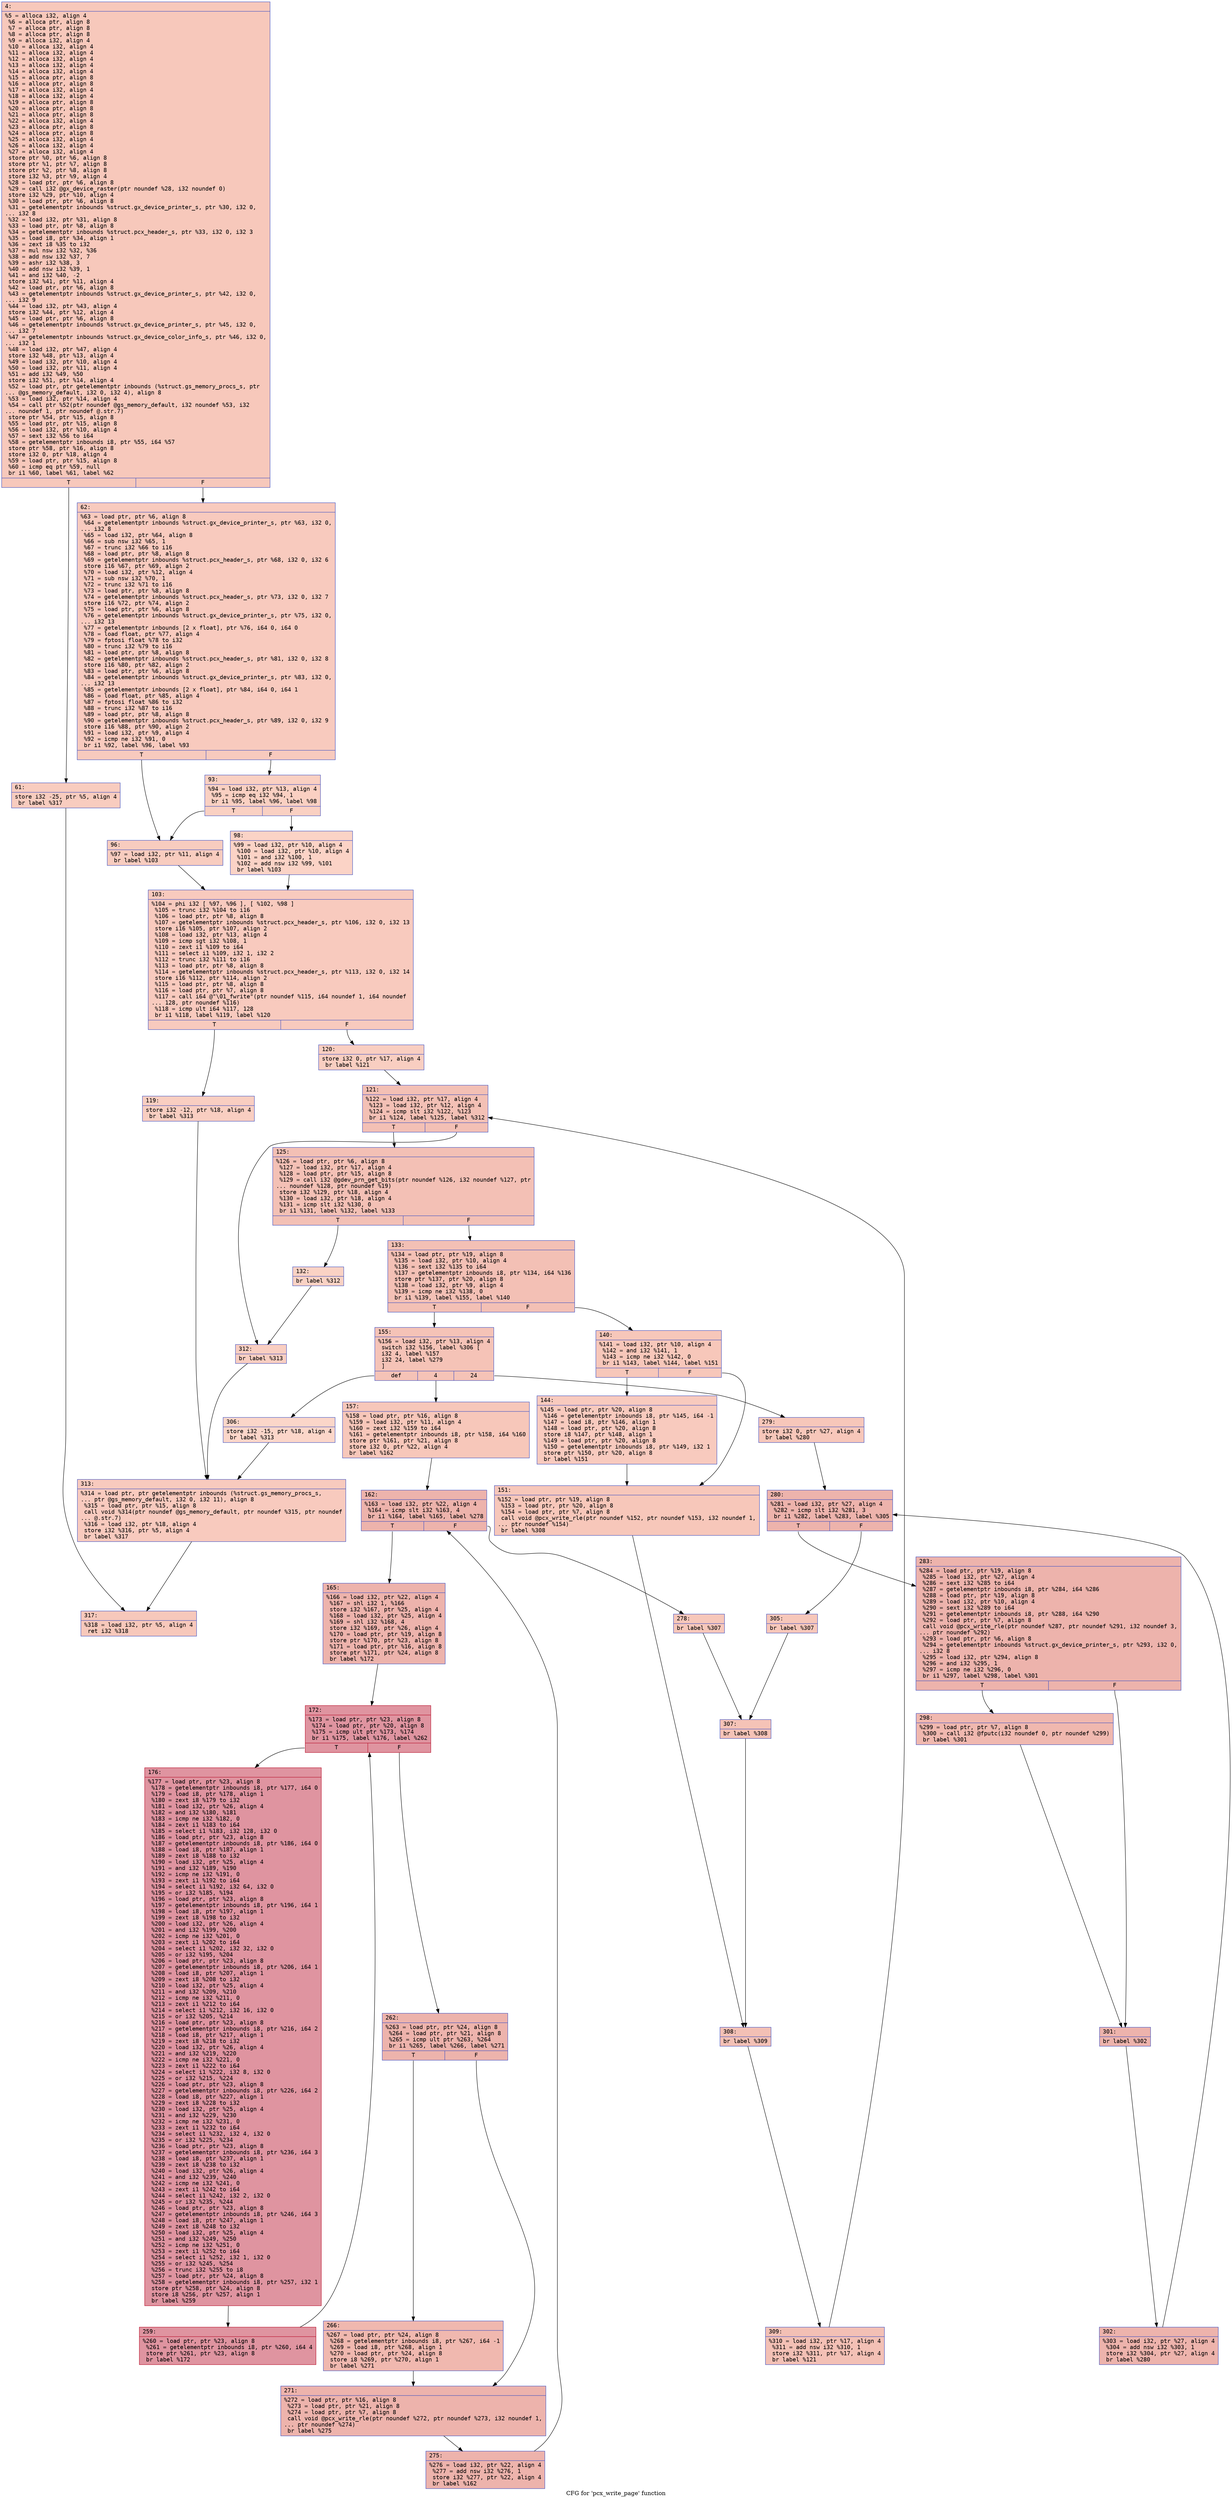 digraph "CFG for 'pcx_write_page' function" {
	label="CFG for 'pcx_write_page' function";

	Node0x600003a3a760 [shape=record,color="#3d50c3ff", style=filled, fillcolor="#ed836670" fontname="Courier",label="{4:\l|  %5 = alloca i32, align 4\l  %6 = alloca ptr, align 8\l  %7 = alloca ptr, align 8\l  %8 = alloca ptr, align 8\l  %9 = alloca i32, align 4\l  %10 = alloca i32, align 4\l  %11 = alloca i32, align 4\l  %12 = alloca i32, align 4\l  %13 = alloca i32, align 4\l  %14 = alloca i32, align 4\l  %15 = alloca ptr, align 8\l  %16 = alloca ptr, align 8\l  %17 = alloca i32, align 4\l  %18 = alloca i32, align 4\l  %19 = alloca ptr, align 8\l  %20 = alloca ptr, align 8\l  %21 = alloca ptr, align 8\l  %22 = alloca i32, align 4\l  %23 = alloca ptr, align 8\l  %24 = alloca ptr, align 8\l  %25 = alloca i32, align 4\l  %26 = alloca i32, align 4\l  %27 = alloca i32, align 4\l  store ptr %0, ptr %6, align 8\l  store ptr %1, ptr %7, align 8\l  store ptr %2, ptr %8, align 8\l  store i32 %3, ptr %9, align 4\l  %28 = load ptr, ptr %6, align 8\l  %29 = call i32 @gx_device_raster(ptr noundef %28, i32 noundef 0)\l  store i32 %29, ptr %10, align 4\l  %30 = load ptr, ptr %6, align 8\l  %31 = getelementptr inbounds %struct.gx_device_printer_s, ptr %30, i32 0,\l... i32 8\l  %32 = load i32, ptr %31, align 8\l  %33 = load ptr, ptr %8, align 8\l  %34 = getelementptr inbounds %struct.pcx_header_s, ptr %33, i32 0, i32 3\l  %35 = load i8, ptr %34, align 1\l  %36 = zext i8 %35 to i32\l  %37 = mul nsw i32 %32, %36\l  %38 = add nsw i32 %37, 7\l  %39 = ashr i32 %38, 3\l  %40 = add nsw i32 %39, 1\l  %41 = and i32 %40, -2\l  store i32 %41, ptr %11, align 4\l  %42 = load ptr, ptr %6, align 8\l  %43 = getelementptr inbounds %struct.gx_device_printer_s, ptr %42, i32 0,\l... i32 9\l  %44 = load i32, ptr %43, align 4\l  store i32 %44, ptr %12, align 4\l  %45 = load ptr, ptr %6, align 8\l  %46 = getelementptr inbounds %struct.gx_device_printer_s, ptr %45, i32 0,\l... i32 7\l  %47 = getelementptr inbounds %struct.gx_device_color_info_s, ptr %46, i32 0,\l... i32 1\l  %48 = load i32, ptr %47, align 4\l  store i32 %48, ptr %13, align 4\l  %49 = load i32, ptr %10, align 4\l  %50 = load i32, ptr %11, align 4\l  %51 = add i32 %49, %50\l  store i32 %51, ptr %14, align 4\l  %52 = load ptr, ptr getelementptr inbounds (%struct.gs_memory_procs_s, ptr\l... @gs_memory_default, i32 0, i32 4), align 8\l  %53 = load i32, ptr %14, align 4\l  %54 = call ptr %52(ptr noundef @gs_memory_default, i32 noundef %53, i32\l... noundef 1, ptr noundef @.str.7)\l  store ptr %54, ptr %15, align 8\l  %55 = load ptr, ptr %15, align 8\l  %56 = load i32, ptr %10, align 4\l  %57 = sext i32 %56 to i64\l  %58 = getelementptr inbounds i8, ptr %55, i64 %57\l  store ptr %58, ptr %16, align 8\l  store i32 0, ptr %18, align 4\l  %59 = load ptr, ptr %15, align 8\l  %60 = icmp eq ptr %59, null\l  br i1 %60, label %61, label %62\l|{<s0>T|<s1>F}}"];
	Node0x600003a3a760:s0 -> Node0x600003a3a7b0[tooltip="4 -> 61\nProbability 37.50%" ];
	Node0x600003a3a760:s1 -> Node0x600003a3a800[tooltip="4 -> 62\nProbability 62.50%" ];
	Node0x600003a3a7b0 [shape=record,color="#3d50c3ff", style=filled, fillcolor="#f08b6e70" fontname="Courier",label="{61:\l|  store i32 -25, ptr %5, align 4\l  br label %317\l}"];
	Node0x600003a3a7b0 -> Node0x600003a3b430[tooltip="61 -> 317\nProbability 100.00%" ];
	Node0x600003a3a800 [shape=record,color="#3d50c3ff", style=filled, fillcolor="#ef886b70" fontname="Courier",label="{62:\l|  %63 = load ptr, ptr %6, align 8\l  %64 = getelementptr inbounds %struct.gx_device_printer_s, ptr %63, i32 0,\l... i32 8\l  %65 = load i32, ptr %64, align 8\l  %66 = sub nsw i32 %65, 1\l  %67 = trunc i32 %66 to i16\l  %68 = load ptr, ptr %8, align 8\l  %69 = getelementptr inbounds %struct.pcx_header_s, ptr %68, i32 0, i32 6\l  store i16 %67, ptr %69, align 2\l  %70 = load i32, ptr %12, align 4\l  %71 = sub nsw i32 %70, 1\l  %72 = trunc i32 %71 to i16\l  %73 = load ptr, ptr %8, align 8\l  %74 = getelementptr inbounds %struct.pcx_header_s, ptr %73, i32 0, i32 7\l  store i16 %72, ptr %74, align 2\l  %75 = load ptr, ptr %6, align 8\l  %76 = getelementptr inbounds %struct.gx_device_printer_s, ptr %75, i32 0,\l... i32 13\l  %77 = getelementptr inbounds [2 x float], ptr %76, i64 0, i64 0\l  %78 = load float, ptr %77, align 4\l  %79 = fptosi float %78 to i32\l  %80 = trunc i32 %79 to i16\l  %81 = load ptr, ptr %8, align 8\l  %82 = getelementptr inbounds %struct.pcx_header_s, ptr %81, i32 0, i32 8\l  store i16 %80, ptr %82, align 2\l  %83 = load ptr, ptr %6, align 8\l  %84 = getelementptr inbounds %struct.gx_device_printer_s, ptr %83, i32 0,\l... i32 13\l  %85 = getelementptr inbounds [2 x float], ptr %84, i64 0, i64 1\l  %86 = load float, ptr %85, align 4\l  %87 = fptosi float %86 to i32\l  %88 = trunc i32 %87 to i16\l  %89 = load ptr, ptr %8, align 8\l  %90 = getelementptr inbounds %struct.pcx_header_s, ptr %89, i32 0, i32 9\l  store i16 %88, ptr %90, align 2\l  %91 = load i32, ptr %9, align 4\l  %92 = icmp ne i32 %91, 0\l  br i1 %92, label %96, label %93\l|{<s0>T|<s1>F}}"];
	Node0x600003a3a800:s0 -> Node0x600003a3a8a0[tooltip="62 -> 96\nProbability 62.50%" ];
	Node0x600003a3a800:s1 -> Node0x600003a3a850[tooltip="62 -> 93\nProbability 37.50%" ];
	Node0x600003a3a850 [shape=record,color="#3d50c3ff", style=filled, fillcolor="#f3947570" fontname="Courier",label="{93:\l|  %94 = load i32, ptr %13, align 4\l  %95 = icmp eq i32 %94, 1\l  br i1 %95, label %96, label %98\l|{<s0>T|<s1>F}}"];
	Node0x600003a3a850:s0 -> Node0x600003a3a8a0[tooltip="93 -> 96\nProbability 50.00%" ];
	Node0x600003a3a850:s1 -> Node0x600003a3a8f0[tooltip="93 -> 98\nProbability 50.00%" ];
	Node0x600003a3a8a0 [shape=record,color="#3d50c3ff", style=filled, fillcolor="#f08b6e70" fontname="Courier",label="{96:\l|  %97 = load i32, ptr %11, align 4\l  br label %103\l}"];
	Node0x600003a3a8a0 -> Node0x600003a3a940[tooltip="96 -> 103\nProbability 100.00%" ];
	Node0x600003a3a8f0 [shape=record,color="#3d50c3ff", style=filled, fillcolor="#f59c7d70" fontname="Courier",label="{98:\l|  %99 = load i32, ptr %10, align 4\l  %100 = load i32, ptr %10, align 4\l  %101 = and i32 %100, 1\l  %102 = add nsw i32 %99, %101\l  br label %103\l}"];
	Node0x600003a3a8f0 -> Node0x600003a3a940[tooltip="98 -> 103\nProbability 100.00%" ];
	Node0x600003a3a940 [shape=record,color="#3d50c3ff", style=filled, fillcolor="#ef886b70" fontname="Courier",label="{103:\l|  %104 = phi i32 [ %97, %96 ], [ %102, %98 ]\l  %105 = trunc i32 %104 to i16\l  %106 = load ptr, ptr %8, align 8\l  %107 = getelementptr inbounds %struct.pcx_header_s, ptr %106, i32 0, i32 13\l  store i16 %105, ptr %107, align 2\l  %108 = load i32, ptr %13, align 4\l  %109 = icmp sgt i32 %108, 1\l  %110 = zext i1 %109 to i64\l  %111 = select i1 %109, i32 1, i32 2\l  %112 = trunc i32 %111 to i16\l  %113 = load ptr, ptr %8, align 8\l  %114 = getelementptr inbounds %struct.pcx_header_s, ptr %113, i32 0, i32 14\l  store i16 %112, ptr %114, align 2\l  %115 = load ptr, ptr %8, align 8\l  %116 = load ptr, ptr %7, align 8\l  %117 = call i64 @\"\\01_fwrite\"(ptr noundef %115, i64 noundef 1, i64 noundef\l... 128, ptr noundef %116)\l  %118 = icmp ult i64 %117, 128\l  br i1 %118, label %119, label %120\l|{<s0>T|<s1>F}}"];
	Node0x600003a3a940:s0 -> Node0x600003a3a990[tooltip="103 -> 119\nProbability 50.00%" ];
	Node0x600003a3a940:s1 -> Node0x600003a3a9e0[tooltip="103 -> 120\nProbability 50.00%" ];
	Node0x600003a3a990 [shape=record,color="#3d50c3ff", style=filled, fillcolor="#f2907270" fontname="Courier",label="{119:\l|  store i32 -12, ptr %18, align 4\l  br label %313\l}"];
	Node0x600003a3a990 -> Node0x600003a3b3e0[tooltip="119 -> 313\nProbability 100.00%" ];
	Node0x600003a3a9e0 [shape=record,color="#3d50c3ff", style=filled, fillcolor="#f2907270" fontname="Courier",label="{120:\l|  store i32 0, ptr %17, align 4\l  br label %121\l}"];
	Node0x600003a3a9e0 -> Node0x600003a3aa30[tooltip="120 -> 121\nProbability 100.00%" ];
	Node0x600003a3aa30 [shape=record,color="#3d50c3ff", style=filled, fillcolor="#e5705870" fontname="Courier",label="{121:\l|  %122 = load i32, ptr %17, align 4\l  %123 = load i32, ptr %12, align 4\l  %124 = icmp slt i32 %122, %123\l  br i1 %124, label %125, label %312\l|{<s0>T|<s1>F}}"];
	Node0x600003a3aa30:s0 -> Node0x600003a3aa80[tooltip="121 -> 125\nProbability 96.88%" ];
	Node0x600003a3aa30:s1 -> Node0x600003a3b390[tooltip="121 -> 312\nProbability 3.12%" ];
	Node0x600003a3aa80 [shape=record,color="#3d50c3ff", style=filled, fillcolor="#e5705870" fontname="Courier",label="{125:\l|  %126 = load ptr, ptr %6, align 8\l  %127 = load i32, ptr %17, align 4\l  %128 = load ptr, ptr %15, align 8\l  %129 = call i32 @gdev_prn_get_bits(ptr noundef %126, i32 noundef %127, ptr\l... noundef %128, ptr noundef %19)\l  store i32 %129, ptr %18, align 4\l  %130 = load i32, ptr %18, align 4\l  %131 = icmp slt i32 %130, 0\l  br i1 %131, label %132, label %133\l|{<s0>T|<s1>F}}"];
	Node0x600003a3aa80:s0 -> Node0x600003a3aad0[tooltip="125 -> 132\nProbability 3.12%" ];
	Node0x600003a3aa80:s1 -> Node0x600003a3ab20[tooltip="125 -> 133\nProbability 96.88%" ];
	Node0x600003a3aad0 [shape=record,color="#3d50c3ff", style=filled, fillcolor="#f4987a70" fontname="Courier",label="{132:\l|  br label %312\l}"];
	Node0x600003a3aad0 -> Node0x600003a3b390[tooltip="132 -> 312\nProbability 100.00%" ];
	Node0x600003a3ab20 [shape=record,color="#3d50c3ff", style=filled, fillcolor="#e5705870" fontname="Courier",label="{133:\l|  %134 = load ptr, ptr %19, align 8\l  %135 = load i32, ptr %10, align 4\l  %136 = sext i32 %135 to i64\l  %137 = getelementptr inbounds i8, ptr %134, i64 %136\l  store ptr %137, ptr %20, align 8\l  %138 = load i32, ptr %9, align 4\l  %139 = icmp ne i32 %138, 0\l  br i1 %139, label %155, label %140\l|{<s0>T|<s1>F}}"];
	Node0x600003a3ab20:s0 -> Node0x600003a3ac60[tooltip="133 -> 155\nProbability 62.50%" ];
	Node0x600003a3ab20:s1 -> Node0x600003a3ab70[tooltip="133 -> 140\nProbability 37.50%" ];
	Node0x600003a3ab70 [shape=record,color="#3d50c3ff", style=filled, fillcolor="#ec7f6370" fontname="Courier",label="{140:\l|  %141 = load i32, ptr %10, align 4\l  %142 = and i32 %141, 1\l  %143 = icmp ne i32 %142, 0\l  br i1 %143, label %144, label %151\l|{<s0>T|<s1>F}}"];
	Node0x600003a3ab70:s0 -> Node0x600003a3abc0[tooltip="140 -> 144\nProbability 50.00%" ];
	Node0x600003a3ab70:s1 -> Node0x600003a3ac10[tooltip="140 -> 151\nProbability 50.00%" ];
	Node0x600003a3abc0 [shape=record,color="#3d50c3ff", style=filled, fillcolor="#ef886b70" fontname="Courier",label="{144:\l|  %145 = load ptr, ptr %20, align 8\l  %146 = getelementptr inbounds i8, ptr %145, i64 -1\l  %147 = load i8, ptr %146, align 1\l  %148 = load ptr, ptr %20, align 8\l  store i8 %147, ptr %148, align 1\l  %149 = load ptr, ptr %20, align 8\l  %150 = getelementptr inbounds i8, ptr %149, i32 1\l  store ptr %150, ptr %20, align 8\l  br label %151\l}"];
	Node0x600003a3abc0 -> Node0x600003a3ac10[tooltip="144 -> 151\nProbability 100.00%" ];
	Node0x600003a3ac10 [shape=record,color="#3d50c3ff", style=filled, fillcolor="#ec7f6370" fontname="Courier",label="{151:\l|  %152 = load ptr, ptr %19, align 8\l  %153 = load ptr, ptr %20, align 8\l  %154 = load ptr, ptr %7, align 8\l  call void @pcx_write_rle(ptr noundef %152, ptr noundef %153, i32 noundef 1,\l... ptr noundef %154)\l  br label %308\l}"];
	Node0x600003a3ac10 -> Node0x600003a3b2f0[tooltip="151 -> 308\nProbability 100.00%" ];
	Node0x600003a3ac60 [shape=record,color="#3d50c3ff", style=filled, fillcolor="#e8765c70" fontname="Courier",label="{155:\l|  %156 = load i32, ptr %13, align 4\l  switch i32 %156, label %306 [\l    i32 4, label %157\l    i32 24, label %279\l  ]\l|{<s0>def|<s1>4|<s2>24}}"];
	Node0x600003a3ac60:s0 -> Node0x600003a3b250[tooltip="155 -> 306\nProbability 1.59%" ];
	Node0x600003a3ac60:s1 -> Node0x600003a3acb0[tooltip="155 -> 157\nProbability 49.21%" ];
	Node0x600003a3ac60:s2 -> Node0x600003a3b020[tooltip="155 -> 279\nProbability 49.21%" ];
	Node0x600003a3acb0 [shape=record,color="#3d50c3ff", style=filled, fillcolor="#ec7f6370" fontname="Courier",label="{157:\l|  %158 = load ptr, ptr %16, align 8\l  %159 = load i32, ptr %11, align 4\l  %160 = zext i32 %159 to i64\l  %161 = getelementptr inbounds i8, ptr %158, i64 %160\l  store ptr %161, ptr %21, align 8\l  store i32 0, ptr %22, align 4\l  br label %162\l}"];
	Node0x600003a3acb0 -> Node0x600003a3ad00[tooltip="157 -> 162\nProbability 100.00%" ];
	Node0x600003a3ad00 [shape=record,color="#3d50c3ff", style=filled, fillcolor="#d6524470" fontname="Courier",label="{162:\l|  %163 = load i32, ptr %22, align 4\l  %164 = icmp slt i32 %163, 4\l  br i1 %164, label %165, label %278\l|{<s0>T|<s1>F}}"];
	Node0x600003a3ad00:s0 -> Node0x600003a3ad50[tooltip="162 -> 165\nProbability 96.88%" ];
	Node0x600003a3ad00:s1 -> Node0x600003a3afd0[tooltip="162 -> 278\nProbability 3.12%" ];
	Node0x600003a3ad50 [shape=record,color="#3d50c3ff", style=filled, fillcolor="#d6524470" fontname="Courier",label="{165:\l|  %166 = load i32, ptr %22, align 4\l  %167 = shl i32 1, %166\l  store i32 %167, ptr %25, align 4\l  %168 = load i32, ptr %25, align 4\l  %169 = shl i32 %168, 4\l  store i32 %169, ptr %26, align 4\l  %170 = load ptr, ptr %19, align 8\l  store ptr %170, ptr %23, align 8\l  %171 = load ptr, ptr %16, align 8\l  store ptr %171, ptr %24, align 8\l  br label %172\l}"];
	Node0x600003a3ad50 -> Node0x600003a3ada0[tooltip="165 -> 172\nProbability 100.00%" ];
	Node0x600003a3ada0 [shape=record,color="#b70d28ff", style=filled, fillcolor="#b70d2870" fontname="Courier",label="{172:\l|  %173 = load ptr, ptr %23, align 8\l  %174 = load ptr, ptr %20, align 8\l  %175 = icmp ult ptr %173, %174\l  br i1 %175, label %176, label %262\l|{<s0>T|<s1>F}}"];
	Node0x600003a3ada0:s0 -> Node0x600003a3adf0[tooltip="172 -> 176\nProbability 96.88%" ];
	Node0x600003a3ada0:s1 -> Node0x600003a3ae90[tooltip="172 -> 262\nProbability 3.12%" ];
	Node0x600003a3adf0 [shape=record,color="#b70d28ff", style=filled, fillcolor="#b70d2870" fontname="Courier",label="{176:\l|  %177 = load ptr, ptr %23, align 8\l  %178 = getelementptr inbounds i8, ptr %177, i64 0\l  %179 = load i8, ptr %178, align 1\l  %180 = zext i8 %179 to i32\l  %181 = load i32, ptr %26, align 4\l  %182 = and i32 %180, %181\l  %183 = icmp ne i32 %182, 0\l  %184 = zext i1 %183 to i64\l  %185 = select i1 %183, i32 128, i32 0\l  %186 = load ptr, ptr %23, align 8\l  %187 = getelementptr inbounds i8, ptr %186, i64 0\l  %188 = load i8, ptr %187, align 1\l  %189 = zext i8 %188 to i32\l  %190 = load i32, ptr %25, align 4\l  %191 = and i32 %189, %190\l  %192 = icmp ne i32 %191, 0\l  %193 = zext i1 %192 to i64\l  %194 = select i1 %192, i32 64, i32 0\l  %195 = or i32 %185, %194\l  %196 = load ptr, ptr %23, align 8\l  %197 = getelementptr inbounds i8, ptr %196, i64 1\l  %198 = load i8, ptr %197, align 1\l  %199 = zext i8 %198 to i32\l  %200 = load i32, ptr %26, align 4\l  %201 = and i32 %199, %200\l  %202 = icmp ne i32 %201, 0\l  %203 = zext i1 %202 to i64\l  %204 = select i1 %202, i32 32, i32 0\l  %205 = or i32 %195, %204\l  %206 = load ptr, ptr %23, align 8\l  %207 = getelementptr inbounds i8, ptr %206, i64 1\l  %208 = load i8, ptr %207, align 1\l  %209 = zext i8 %208 to i32\l  %210 = load i32, ptr %25, align 4\l  %211 = and i32 %209, %210\l  %212 = icmp ne i32 %211, 0\l  %213 = zext i1 %212 to i64\l  %214 = select i1 %212, i32 16, i32 0\l  %215 = or i32 %205, %214\l  %216 = load ptr, ptr %23, align 8\l  %217 = getelementptr inbounds i8, ptr %216, i64 2\l  %218 = load i8, ptr %217, align 1\l  %219 = zext i8 %218 to i32\l  %220 = load i32, ptr %26, align 4\l  %221 = and i32 %219, %220\l  %222 = icmp ne i32 %221, 0\l  %223 = zext i1 %222 to i64\l  %224 = select i1 %222, i32 8, i32 0\l  %225 = or i32 %215, %224\l  %226 = load ptr, ptr %23, align 8\l  %227 = getelementptr inbounds i8, ptr %226, i64 2\l  %228 = load i8, ptr %227, align 1\l  %229 = zext i8 %228 to i32\l  %230 = load i32, ptr %25, align 4\l  %231 = and i32 %229, %230\l  %232 = icmp ne i32 %231, 0\l  %233 = zext i1 %232 to i64\l  %234 = select i1 %232, i32 4, i32 0\l  %235 = or i32 %225, %234\l  %236 = load ptr, ptr %23, align 8\l  %237 = getelementptr inbounds i8, ptr %236, i64 3\l  %238 = load i8, ptr %237, align 1\l  %239 = zext i8 %238 to i32\l  %240 = load i32, ptr %26, align 4\l  %241 = and i32 %239, %240\l  %242 = icmp ne i32 %241, 0\l  %243 = zext i1 %242 to i64\l  %244 = select i1 %242, i32 2, i32 0\l  %245 = or i32 %235, %244\l  %246 = load ptr, ptr %23, align 8\l  %247 = getelementptr inbounds i8, ptr %246, i64 3\l  %248 = load i8, ptr %247, align 1\l  %249 = zext i8 %248 to i32\l  %250 = load i32, ptr %25, align 4\l  %251 = and i32 %249, %250\l  %252 = icmp ne i32 %251, 0\l  %253 = zext i1 %252 to i64\l  %254 = select i1 %252, i32 1, i32 0\l  %255 = or i32 %245, %254\l  %256 = trunc i32 %255 to i8\l  %257 = load ptr, ptr %24, align 8\l  %258 = getelementptr inbounds i8, ptr %257, i32 1\l  store ptr %258, ptr %24, align 8\l  store i8 %256, ptr %257, align 1\l  br label %259\l}"];
	Node0x600003a3adf0 -> Node0x600003a3ae40[tooltip="176 -> 259\nProbability 100.00%" ];
	Node0x600003a3ae40 [shape=record,color="#b70d28ff", style=filled, fillcolor="#b70d2870" fontname="Courier",label="{259:\l|  %260 = load ptr, ptr %23, align 8\l  %261 = getelementptr inbounds i8, ptr %260, i64 4\l  store ptr %261, ptr %23, align 8\l  br label %172\l}"];
	Node0x600003a3ae40 -> Node0x600003a3ada0[tooltip="259 -> 172\nProbability 100.00%" ];
	Node0x600003a3ae90 [shape=record,color="#3d50c3ff", style=filled, fillcolor="#d6524470" fontname="Courier",label="{262:\l|  %263 = load ptr, ptr %24, align 8\l  %264 = load ptr, ptr %21, align 8\l  %265 = icmp ult ptr %263, %264\l  br i1 %265, label %266, label %271\l|{<s0>T|<s1>F}}"];
	Node0x600003a3ae90:s0 -> Node0x600003a3aee0[tooltip="262 -> 266\nProbability 50.00%" ];
	Node0x600003a3ae90:s1 -> Node0x600003a3af30[tooltip="262 -> 271\nProbability 50.00%" ];
	Node0x600003a3aee0 [shape=record,color="#3d50c3ff", style=filled, fillcolor="#dc5d4a70" fontname="Courier",label="{266:\l|  %267 = load ptr, ptr %24, align 8\l  %268 = getelementptr inbounds i8, ptr %267, i64 -1\l  %269 = load i8, ptr %268, align 1\l  %270 = load ptr, ptr %24, align 8\l  store i8 %269, ptr %270, align 1\l  br label %271\l}"];
	Node0x600003a3aee0 -> Node0x600003a3af30[tooltip="266 -> 271\nProbability 100.00%" ];
	Node0x600003a3af30 [shape=record,color="#3d50c3ff", style=filled, fillcolor="#d6524470" fontname="Courier",label="{271:\l|  %272 = load ptr, ptr %16, align 8\l  %273 = load ptr, ptr %21, align 8\l  %274 = load ptr, ptr %7, align 8\l  call void @pcx_write_rle(ptr noundef %272, ptr noundef %273, i32 noundef 1,\l... ptr noundef %274)\l  br label %275\l}"];
	Node0x600003a3af30 -> Node0x600003a3af80[tooltip="271 -> 275\nProbability 100.00%" ];
	Node0x600003a3af80 [shape=record,color="#3d50c3ff", style=filled, fillcolor="#d6524470" fontname="Courier",label="{275:\l|  %276 = load i32, ptr %22, align 4\l  %277 = add nsw i32 %276, 1\l  store i32 %277, ptr %22, align 4\l  br label %162\l}"];
	Node0x600003a3af80 -> Node0x600003a3ad00[tooltip="275 -> 162\nProbability 100.00%" ];
	Node0x600003a3afd0 [shape=record,color="#3d50c3ff", style=filled, fillcolor="#ec7f6370" fontname="Courier",label="{278:\l|  br label %307\l}"];
	Node0x600003a3afd0 -> Node0x600003a3b2a0[tooltip="278 -> 307\nProbability 100.00%" ];
	Node0x600003a3b020 [shape=record,color="#3d50c3ff", style=filled, fillcolor="#ec7f6370" fontname="Courier",label="{279:\l|  store i32 0, ptr %27, align 4\l  br label %280\l}"];
	Node0x600003a3b020 -> Node0x600003a3b070[tooltip="279 -> 280\nProbability 100.00%" ];
	Node0x600003a3b070 [shape=record,color="#3d50c3ff", style=filled, fillcolor="#d6524470" fontname="Courier",label="{280:\l|  %281 = load i32, ptr %27, align 4\l  %282 = icmp slt i32 %281, 3\l  br i1 %282, label %283, label %305\l|{<s0>T|<s1>F}}"];
	Node0x600003a3b070:s0 -> Node0x600003a3b0c0[tooltip="280 -> 283\nProbability 96.88%" ];
	Node0x600003a3b070:s1 -> Node0x600003a3b200[tooltip="280 -> 305\nProbability 3.12%" ];
	Node0x600003a3b0c0 [shape=record,color="#3d50c3ff", style=filled, fillcolor="#d6524470" fontname="Courier",label="{283:\l|  %284 = load ptr, ptr %19, align 8\l  %285 = load i32, ptr %27, align 4\l  %286 = sext i32 %285 to i64\l  %287 = getelementptr inbounds i8, ptr %284, i64 %286\l  %288 = load ptr, ptr %19, align 8\l  %289 = load i32, ptr %10, align 4\l  %290 = sext i32 %289 to i64\l  %291 = getelementptr inbounds i8, ptr %288, i64 %290\l  %292 = load ptr, ptr %7, align 8\l  call void @pcx_write_rle(ptr noundef %287, ptr noundef %291, i32 noundef 3,\l... ptr noundef %292)\l  %293 = load ptr, ptr %6, align 8\l  %294 = getelementptr inbounds %struct.gx_device_printer_s, ptr %293, i32 0,\l... i32 8\l  %295 = load i32, ptr %294, align 8\l  %296 = and i32 %295, 1\l  %297 = icmp ne i32 %296, 0\l  br i1 %297, label %298, label %301\l|{<s0>T|<s1>F}}"];
	Node0x600003a3b0c0:s0 -> Node0x600003a3b110[tooltip="283 -> 298\nProbability 50.00%" ];
	Node0x600003a3b0c0:s1 -> Node0x600003a3b160[tooltip="283 -> 301\nProbability 50.00%" ];
	Node0x600003a3b110 [shape=record,color="#3d50c3ff", style=filled, fillcolor="#dc5d4a70" fontname="Courier",label="{298:\l|  %299 = load ptr, ptr %7, align 8\l  %300 = call i32 @fputc(i32 noundef 0, ptr noundef %299)\l  br label %301\l}"];
	Node0x600003a3b110 -> Node0x600003a3b160[tooltip="298 -> 301\nProbability 100.00%" ];
	Node0x600003a3b160 [shape=record,color="#3d50c3ff", style=filled, fillcolor="#d6524470" fontname="Courier",label="{301:\l|  br label %302\l}"];
	Node0x600003a3b160 -> Node0x600003a3b1b0[tooltip="301 -> 302\nProbability 100.00%" ];
	Node0x600003a3b1b0 [shape=record,color="#3d50c3ff", style=filled, fillcolor="#d6524470" fontname="Courier",label="{302:\l|  %303 = load i32, ptr %27, align 4\l  %304 = add nsw i32 %303, 1\l  store i32 %304, ptr %27, align 4\l  br label %280\l}"];
	Node0x600003a3b1b0 -> Node0x600003a3b070[tooltip="302 -> 280\nProbability 100.00%" ];
	Node0x600003a3b200 [shape=record,color="#3d50c3ff", style=filled, fillcolor="#ec7f6370" fontname="Courier",label="{305:\l|  br label %307\l}"];
	Node0x600003a3b200 -> Node0x600003a3b2a0[tooltip="305 -> 307\nProbability 100.00%" ];
	Node0x600003a3b250 [shape=record,color="#3d50c3ff", style=filled, fillcolor="#f6a38570" fontname="Courier",label="{306:\l|  store i32 -15, ptr %18, align 4\l  br label %313\l}"];
	Node0x600003a3b250 -> Node0x600003a3b3e0[tooltip="306 -> 313\nProbability 100.00%" ];
	Node0x600003a3b2a0 [shape=record,color="#3d50c3ff", style=filled, fillcolor="#e8765c70" fontname="Courier",label="{307:\l|  br label %308\l}"];
	Node0x600003a3b2a0 -> Node0x600003a3b2f0[tooltip="307 -> 308\nProbability 100.00%" ];
	Node0x600003a3b2f0 [shape=record,color="#3d50c3ff", style=filled, fillcolor="#e5705870" fontname="Courier",label="{308:\l|  br label %309\l}"];
	Node0x600003a3b2f0 -> Node0x600003a3b340[tooltip="308 -> 309\nProbability 100.00%" ];
	Node0x600003a3b340 [shape=record,color="#3d50c3ff", style=filled, fillcolor="#e5705870" fontname="Courier",label="{309:\l|  %310 = load i32, ptr %17, align 4\l  %311 = add nsw i32 %310, 1\l  store i32 %311, ptr %17, align 4\l  br label %121\l}"];
	Node0x600003a3b340 -> Node0x600003a3aa30[tooltip="309 -> 121\nProbability 100.00%" ];
	Node0x600003a3b390 [shape=record,color="#3d50c3ff", style=filled, fillcolor="#f2907270" fontname="Courier",label="{312:\l|  br label %313\l}"];
	Node0x600003a3b390 -> Node0x600003a3b3e0[tooltip="312 -> 313\nProbability 100.00%" ];
	Node0x600003a3b3e0 [shape=record,color="#3d50c3ff", style=filled, fillcolor="#ef886b70" fontname="Courier",label="{313:\l|  %314 = load ptr, ptr getelementptr inbounds (%struct.gs_memory_procs_s,\l... ptr @gs_memory_default, i32 0, i32 11), align 8\l  %315 = load ptr, ptr %15, align 8\l  call void %314(ptr noundef @gs_memory_default, ptr noundef %315, ptr noundef\l... @.str.7)\l  %316 = load i32, ptr %18, align 4\l  store i32 %316, ptr %5, align 4\l  br label %317\l}"];
	Node0x600003a3b3e0 -> Node0x600003a3b430[tooltip="313 -> 317\nProbability 100.00%" ];
	Node0x600003a3b430 [shape=record,color="#3d50c3ff", style=filled, fillcolor="#ed836670" fontname="Courier",label="{317:\l|  %318 = load i32, ptr %5, align 4\l  ret i32 %318\l}"];
}
